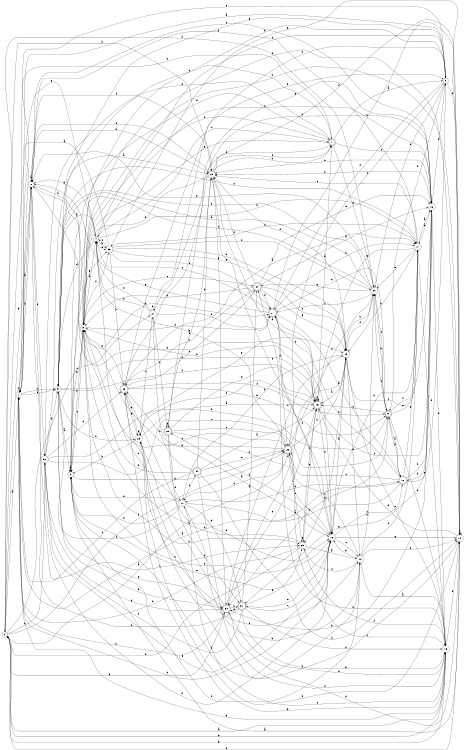 digraph n28_4 {
__start0 [label="" shape="none"];

rankdir=LR;
size="8,5";

s0 [style="filled", color="black", fillcolor="white" shape="circle", label="0"];
s1 [style="filled", color="black", fillcolor="white" shape="circle", label="1"];
s2 [style="filled", color="black", fillcolor="white" shape="circle", label="2"];
s3 [style="filled", color="black", fillcolor="white" shape="circle", label="3"];
s4 [style="filled", color="black", fillcolor="white" shape="circle", label="4"];
s5 [style="filled", color="black", fillcolor="white" shape="circle", label="5"];
s6 [style="filled", color="black", fillcolor="white" shape="circle", label="6"];
s7 [style="rounded,filled", color="black", fillcolor="white" shape="doublecircle", label="7"];
s8 [style="filled", color="black", fillcolor="white" shape="circle", label="8"];
s9 [style="rounded,filled", color="black", fillcolor="white" shape="doublecircle", label="9"];
s10 [style="rounded,filled", color="black", fillcolor="white" shape="doublecircle", label="10"];
s11 [style="filled", color="black", fillcolor="white" shape="circle", label="11"];
s12 [style="filled", color="black", fillcolor="white" shape="circle", label="12"];
s13 [style="filled", color="black", fillcolor="white" shape="circle", label="13"];
s14 [style="filled", color="black", fillcolor="white" shape="circle", label="14"];
s15 [style="rounded,filled", color="black", fillcolor="white" shape="doublecircle", label="15"];
s16 [style="filled", color="black", fillcolor="white" shape="circle", label="16"];
s17 [style="filled", color="black", fillcolor="white" shape="circle", label="17"];
s18 [style="filled", color="black", fillcolor="white" shape="circle", label="18"];
s19 [style="filled", color="black", fillcolor="white" shape="circle", label="19"];
s20 [style="filled", color="black", fillcolor="white" shape="circle", label="20"];
s21 [style="rounded,filled", color="black", fillcolor="white" shape="doublecircle", label="21"];
s22 [style="rounded,filled", color="black", fillcolor="white" shape="doublecircle", label="22"];
s23 [style="filled", color="black", fillcolor="white" shape="circle", label="23"];
s24 [style="rounded,filled", color="black", fillcolor="white" shape="doublecircle", label="24"];
s25 [style="rounded,filled", color="black", fillcolor="white" shape="doublecircle", label="25"];
s26 [style="filled", color="black", fillcolor="white" shape="circle", label="26"];
s27 [style="filled", color="black", fillcolor="white" shape="circle", label="27"];
s28 [style="rounded,filled", color="black", fillcolor="white" shape="doublecircle", label="28"];
s29 [style="filled", color="black", fillcolor="white" shape="circle", label="29"];
s30 [style="rounded,filled", color="black", fillcolor="white" shape="doublecircle", label="30"];
s31 [style="rounded,filled", color="black", fillcolor="white" shape="doublecircle", label="31"];
s32 [style="filled", color="black", fillcolor="white" shape="circle", label="32"];
s33 [style="filled", color="black", fillcolor="white" shape="circle", label="33"];
s34 [style="rounded,filled", color="black", fillcolor="white" shape="doublecircle", label="34"];
s0 -> s1 [label="a"];
s0 -> s32 [label="b"];
s0 -> s27 [label="c"];
s0 -> s20 [label="d"];
s0 -> s4 [label="e"];
s0 -> s22 [label="f"];
s0 -> s13 [label="g"];
s0 -> s29 [label="h"];
s1 -> s2 [label="a"];
s1 -> s5 [label="b"];
s1 -> s8 [label="c"];
s1 -> s1 [label="d"];
s1 -> s5 [label="e"];
s1 -> s2 [label="f"];
s1 -> s13 [label="g"];
s1 -> s30 [label="h"];
s2 -> s2 [label="a"];
s2 -> s3 [label="b"];
s2 -> s23 [label="c"];
s2 -> s29 [label="d"];
s2 -> s32 [label="e"];
s2 -> s29 [label="f"];
s2 -> s0 [label="g"];
s2 -> s21 [label="h"];
s3 -> s4 [label="a"];
s3 -> s18 [label="b"];
s3 -> s24 [label="c"];
s3 -> s21 [label="d"];
s3 -> s7 [label="e"];
s3 -> s33 [label="f"];
s3 -> s6 [label="g"];
s3 -> s23 [label="h"];
s4 -> s5 [label="a"];
s4 -> s33 [label="b"];
s4 -> s16 [label="c"];
s4 -> s5 [label="d"];
s4 -> s33 [label="e"];
s4 -> s8 [label="f"];
s4 -> s2 [label="g"];
s4 -> s17 [label="h"];
s5 -> s6 [label="a"];
s5 -> s26 [label="b"];
s5 -> s17 [label="c"];
s5 -> s15 [label="d"];
s5 -> s7 [label="e"];
s5 -> s15 [label="f"];
s5 -> s30 [label="g"];
s5 -> s30 [label="h"];
s6 -> s6 [label="a"];
s6 -> s3 [label="b"];
s6 -> s3 [label="c"];
s6 -> s7 [label="d"];
s6 -> s18 [label="e"];
s6 -> s12 [label="f"];
s6 -> s33 [label="g"];
s6 -> s22 [label="h"];
s7 -> s8 [label="a"];
s7 -> s3 [label="b"];
s7 -> s4 [label="c"];
s7 -> s32 [label="d"];
s7 -> s16 [label="e"];
s7 -> s25 [label="f"];
s7 -> s20 [label="g"];
s7 -> s1 [label="h"];
s8 -> s1 [label="a"];
s8 -> s9 [label="b"];
s8 -> s22 [label="c"];
s8 -> s14 [label="d"];
s8 -> s20 [label="e"];
s8 -> s21 [label="f"];
s8 -> s5 [label="g"];
s8 -> s3 [label="h"];
s9 -> s10 [label="a"];
s9 -> s20 [label="b"];
s9 -> s20 [label="c"];
s9 -> s13 [label="d"];
s9 -> s17 [label="e"];
s9 -> s17 [label="f"];
s9 -> s15 [label="g"];
s9 -> s30 [label="h"];
s10 -> s9 [label="a"];
s10 -> s11 [label="b"];
s10 -> s22 [label="c"];
s10 -> s1 [label="d"];
s10 -> s8 [label="e"];
s10 -> s16 [label="f"];
s10 -> s17 [label="g"];
s10 -> s21 [label="h"];
s11 -> s10 [label="a"];
s11 -> s12 [label="b"];
s11 -> s34 [label="c"];
s11 -> s6 [label="d"];
s11 -> s4 [label="e"];
s11 -> s5 [label="f"];
s11 -> s31 [label="g"];
s11 -> s6 [label="h"];
s12 -> s13 [label="a"];
s12 -> s20 [label="b"];
s12 -> s23 [label="c"];
s12 -> s14 [label="d"];
s12 -> s17 [label="e"];
s12 -> s22 [label="f"];
s12 -> s18 [label="g"];
s12 -> s6 [label="h"];
s13 -> s0 [label="a"];
s13 -> s14 [label="b"];
s13 -> s11 [label="c"];
s13 -> s30 [label="d"];
s13 -> s0 [label="e"];
s13 -> s22 [label="f"];
s13 -> s25 [label="g"];
s13 -> s24 [label="h"];
s14 -> s6 [label="a"];
s14 -> s3 [label="b"];
s14 -> s14 [label="c"];
s14 -> s15 [label="d"];
s14 -> s0 [label="e"];
s14 -> s3 [label="f"];
s14 -> s33 [label="g"];
s14 -> s26 [label="h"];
s15 -> s7 [label="a"];
s15 -> s3 [label="b"];
s15 -> s16 [label="c"];
s15 -> s18 [label="d"];
s15 -> s30 [label="e"];
s15 -> s26 [label="f"];
s15 -> s15 [label="g"];
s15 -> s2 [label="h"];
s16 -> s17 [label="a"];
s16 -> s29 [label="b"];
s16 -> s8 [label="c"];
s16 -> s13 [label="d"];
s16 -> s2 [label="e"];
s16 -> s10 [label="f"];
s16 -> s31 [label="g"];
s16 -> s29 [label="h"];
s17 -> s16 [label="a"];
s17 -> s18 [label="b"];
s17 -> s29 [label="c"];
s17 -> s13 [label="d"];
s17 -> s20 [label="e"];
s17 -> s2 [label="f"];
s17 -> s15 [label="g"];
s17 -> s19 [label="h"];
s18 -> s19 [label="a"];
s18 -> s1 [label="b"];
s18 -> s12 [label="c"];
s18 -> s21 [label="d"];
s18 -> s31 [label="e"];
s18 -> s10 [label="f"];
s18 -> s14 [label="g"];
s18 -> s28 [label="h"];
s19 -> s15 [label="a"];
s19 -> s20 [label="b"];
s19 -> s16 [label="c"];
s19 -> s29 [label="d"];
s19 -> s13 [label="e"];
s19 -> s12 [label="f"];
s19 -> s23 [label="g"];
s19 -> s11 [label="h"];
s20 -> s5 [label="a"];
s20 -> s5 [label="b"];
s20 -> s9 [label="c"];
s20 -> s19 [label="d"];
s20 -> s2 [label="e"];
s20 -> s21 [label="f"];
s20 -> s24 [label="g"];
s20 -> s6 [label="h"];
s21 -> s10 [label="a"];
s21 -> s17 [label="b"];
s21 -> s4 [label="c"];
s21 -> s22 [label="d"];
s21 -> s9 [label="e"];
s21 -> s15 [label="f"];
s21 -> s2 [label="g"];
s21 -> s14 [label="h"];
s22 -> s0 [label="a"];
s22 -> s4 [label="b"];
s22 -> s3 [label="c"];
s22 -> s11 [label="d"];
s22 -> s23 [label="e"];
s22 -> s20 [label="f"];
s22 -> s3 [label="g"];
s22 -> s19 [label="h"];
s23 -> s12 [label="a"];
s23 -> s0 [label="b"];
s23 -> s15 [label="c"];
s23 -> s1 [label="d"];
s23 -> s23 [label="e"];
s23 -> s13 [label="f"];
s23 -> s15 [label="g"];
s23 -> s3 [label="h"];
s24 -> s16 [label="a"];
s24 -> s25 [label="b"];
s24 -> s19 [label="c"];
s24 -> s29 [label="d"];
s24 -> s16 [label="e"];
s24 -> s21 [label="f"];
s24 -> s19 [label="g"];
s24 -> s3 [label="h"];
s25 -> s17 [label="a"];
s25 -> s8 [label="b"];
s25 -> s24 [label="c"];
s25 -> s18 [label="d"];
s25 -> s3 [label="e"];
s25 -> s9 [label="f"];
s25 -> s26 [label="g"];
s25 -> s9 [label="h"];
s26 -> s15 [label="a"];
s26 -> s25 [label="b"];
s26 -> s27 [label="c"];
s26 -> s14 [label="d"];
s26 -> s12 [label="e"];
s26 -> s26 [label="f"];
s26 -> s19 [label="g"];
s26 -> s6 [label="h"];
s27 -> s18 [label="a"];
s27 -> s4 [label="b"];
s27 -> s28 [label="c"];
s27 -> s27 [label="d"];
s27 -> s4 [label="e"];
s27 -> s21 [label="f"];
s27 -> s16 [label="g"];
s27 -> s8 [label="h"];
s28 -> s29 [label="a"];
s28 -> s16 [label="b"];
s28 -> s22 [label="c"];
s28 -> s11 [label="d"];
s28 -> s15 [label="e"];
s28 -> s31 [label="f"];
s28 -> s28 [label="g"];
s28 -> s18 [label="h"];
s29 -> s18 [label="a"];
s29 -> s3 [label="b"];
s29 -> s18 [label="c"];
s29 -> s14 [label="d"];
s29 -> s2 [label="e"];
s29 -> s7 [label="f"];
s29 -> s30 [label="g"];
s29 -> s7 [label="h"];
s30 -> s26 [label="a"];
s30 -> s31 [label="b"];
s30 -> s19 [label="c"];
s30 -> s14 [label="d"];
s30 -> s0 [label="e"];
s30 -> s19 [label="f"];
s30 -> s16 [label="g"];
s30 -> s25 [label="h"];
s31 -> s24 [label="a"];
s31 -> s2 [label="b"];
s31 -> s18 [label="c"];
s31 -> s13 [label="d"];
s31 -> s30 [label="e"];
s31 -> s32 [label="f"];
s31 -> s23 [label="g"];
s31 -> s13 [label="h"];
s32 -> s29 [label="a"];
s32 -> s9 [label="b"];
s32 -> s9 [label="c"];
s32 -> s25 [label="d"];
s32 -> s18 [label="e"];
s32 -> s18 [label="f"];
s32 -> s30 [label="g"];
s32 -> s5 [label="h"];
s33 -> s1 [label="a"];
s33 -> s25 [label="b"];
s33 -> s4 [label="c"];
s33 -> s20 [label="d"];
s33 -> s21 [label="e"];
s33 -> s17 [label="f"];
s33 -> s19 [label="g"];
s33 -> s19 [label="h"];
s34 -> s15 [label="a"];
s34 -> s25 [label="b"];
s34 -> s1 [label="c"];
s34 -> s13 [label="d"];
s34 -> s22 [label="e"];
s34 -> s3 [label="f"];
s34 -> s29 [label="g"];
s34 -> s14 [label="h"];

}